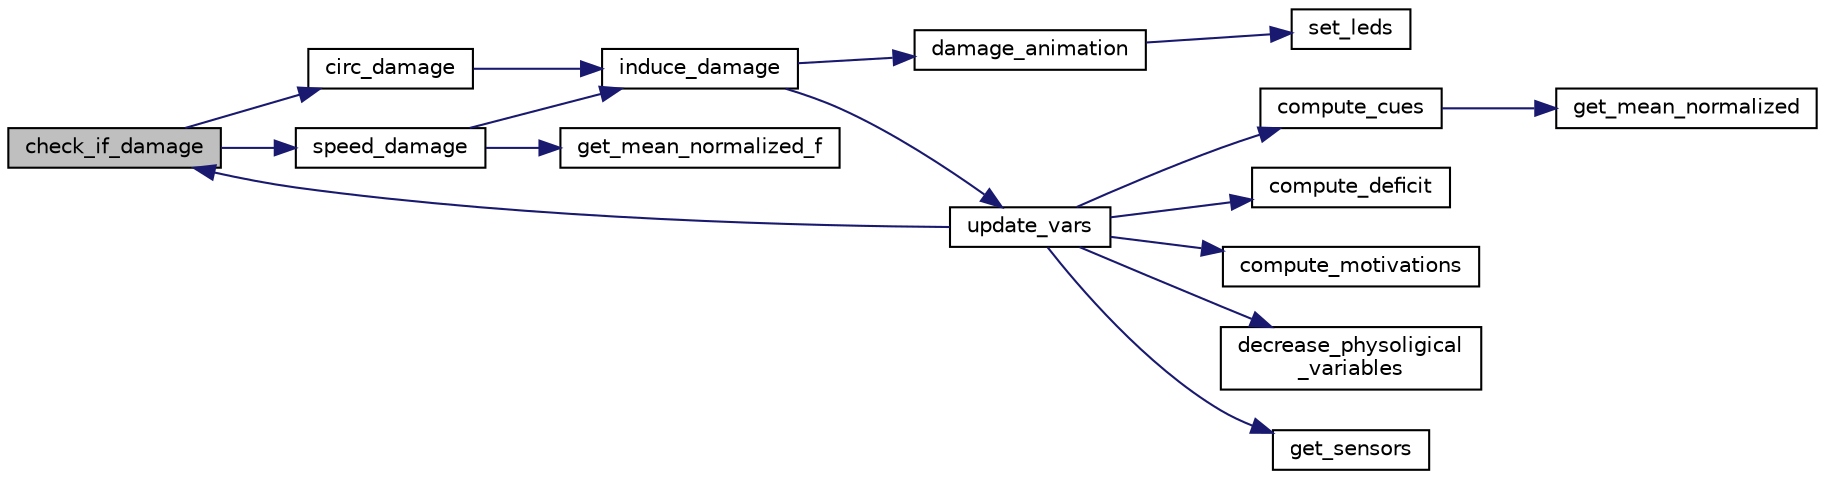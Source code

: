 digraph "check_if_damage"
{
 // LATEX_PDF_SIZE
  edge [fontname="Helvetica",fontsize="10",labelfontname="Helvetica",labelfontsize="10"];
  node [fontname="Helvetica",fontsize="10",shape=record];
  rankdir="LR";
  Node1 [label="check_if_damage",height=0.2,width=0.4,color="black", fillcolor="grey75", style="filled", fontcolor="black",tooltip="function that check if there is damage based on two types of damage"];
  Node1 -> Node2 [color="midnightblue",fontsize="10",style="solid",fontname="Helvetica"];
  Node2 [label="circ_damage",height=0.2,width=0.4,color="black", fillcolor="white", style="filled",URL="$model_8c.html#a045b7ae19635db4c0c565677d9cd3071",tooltip="function that compute circulare based damage"];
  Node2 -> Node3 [color="midnightblue",fontsize="10",style="solid",fontname="Helvetica"];
  Node3 [label="induce_damage",height=0.2,width=0.4,color="black", fillcolor="white", style="filled",URL="$model_8c.html#ad3bb390d68f40aaee86dbed19b15218c",tooltip="function that decrease physiological variable for integrity"];
  Node3 -> Node4 [color="midnightblue",fontsize="10",style="solid",fontname="Helvetica"];
  Node4 [label="damage_animation",height=0.2,width=0.4,color="black", fillcolor="white", style="filled",URL="$model_8c.html#ae44811dea0e1843c571619d692a463ac",tooltip="function that make animation when robot has damage"];
  Node4 -> Node5 [color="midnightblue",fontsize="10",style="solid",fontname="Helvetica"];
  Node5 [label="set_leds",height=0.2,width=0.4,color="black", fillcolor="white", style="filled",URL="$model_8c.html#adf91428d3c07a9e825283b794ead7f4c",tooltip="function that set color for 4 robot leds"];
  Node3 -> Node6 [color="midnightblue",fontsize="10",style="solid",fontname="Helvetica"];
  Node6 [label="update_vars",height=0.2,width=0.4,color="black", fillcolor="white", style="filled",URL="$model_8c.html#ab5b9c8b8ad9d20f047d6ff2ba808dacc",tooltip="function that update the internal variables, compute deficits, cues and motivation"];
  Node6 -> Node1 [color="midnightblue",fontsize="10",style="solid",fontname="Helvetica"];
  Node6 -> Node7 [color="midnightblue",fontsize="10",style="solid",fontname="Helvetica"];
  Node7 [label="compute_cues",height=0.2,width=0.4,color="black", fillcolor="white", style="filled",URL="$model_8c.html#a507792eccb7b93c5c65436fd8f37c84b",tooltip="function that compute cues"];
  Node7 -> Node8 [color="midnightblue",fontsize="10",style="solid",fontname="Helvetica"];
  Node8 [label="get_mean_normalized",height=0.2,width=0.4,color="black", fillcolor="white", style="filled",URL="$model_8c.html#a762377c04f5d71221c66a23c81777f96",tooltip="function that get mean of table and normalize it"];
  Node6 -> Node9 [color="midnightblue",fontsize="10",style="solid",fontname="Helvetica"];
  Node9 [label="compute_deficit",height=0.2,width=0.4,color="black", fillcolor="white", style="filled",URL="$model_8c.html#a4839931386cb5fae8e015d2173de57e0",tooltip="function that compute deficits for physiological internal values"];
  Node6 -> Node10 [color="midnightblue",fontsize="10",style="solid",fontname="Helvetica"];
  Node10 [label="compute_motivations",height=0.2,width=0.4,color="black", fillcolor="white", style="filled",URL="$model_8c.html#a60c16f1cf7d0c222208477d5810a4020",tooltip="function that compute motivations for physiological internal values"];
  Node6 -> Node11 [color="midnightblue",fontsize="10",style="solid",fontname="Helvetica"];
  Node11 [label="decrease_physoligical\l_variables",height=0.2,width=0.4,color="black", fillcolor="white", style="filled",URL="$model_8c.html#a1a58010fca227c64de0d57e5f5a8a0ea",tooltip="function that decrease physiological variables"];
  Node6 -> Node12 [color="midnightblue",fontsize="10",style="solid",fontname="Helvetica"];
  Node12 [label="get_sensors",height=0.2,width=0.4,color="black", fillcolor="white", style="filled",URL="$model_8c.html#afdbf3026a1d40b44651f0f5f76ad7102",tooltip="function to read and store sensors values"];
  Node1 -> Node13 [color="midnightblue",fontsize="10",style="solid",fontname="Helvetica"];
  Node13 [label="speed_damage",height=0.2,width=0.4,color="black", fillcolor="white", style="filled",URL="$model_8c.html#aff392d961d3f5d759aa041d27780a848",tooltip="function that compute speed based damage"];
  Node13 -> Node14 [color="midnightblue",fontsize="10",style="solid",fontname="Helvetica"];
  Node14 [label="get_mean_normalized_f",height=0.2,width=0.4,color="black", fillcolor="white", style="filled",URL="$model_8c.html#a77821830aaf0356c92238ea9d040fd9f",tooltip="function that get mean of table and normalize it but for a float table"];
  Node13 -> Node3 [color="midnightblue",fontsize="10",style="solid",fontname="Helvetica"];
}
